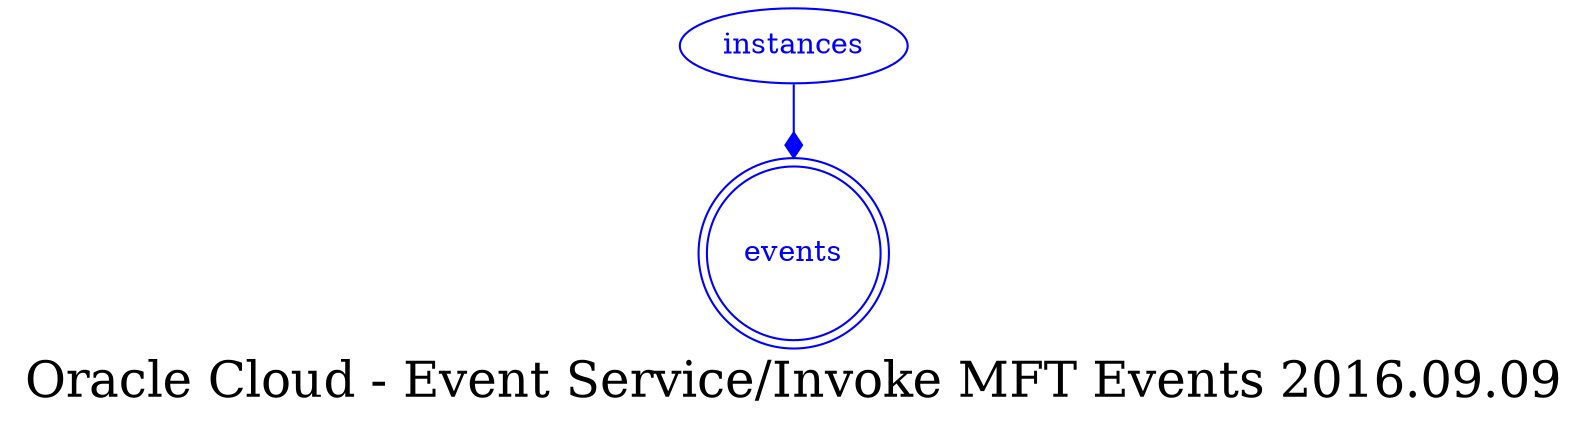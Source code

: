 digraph LexiconGraph {
graph[label="Oracle Cloud - Event Service/Invoke MFT Events 2016.09.09", fontsize=24]
splines=true
"events" [color=blue, fontcolor=blue, shape=doublecircle]
"instances" -> "events" [color=blue, fontcolor=blue, arrowhead=diamond, arrowtail=none]
"instances" [color=blue, fontcolor=blue, shape=ellipse]
}
